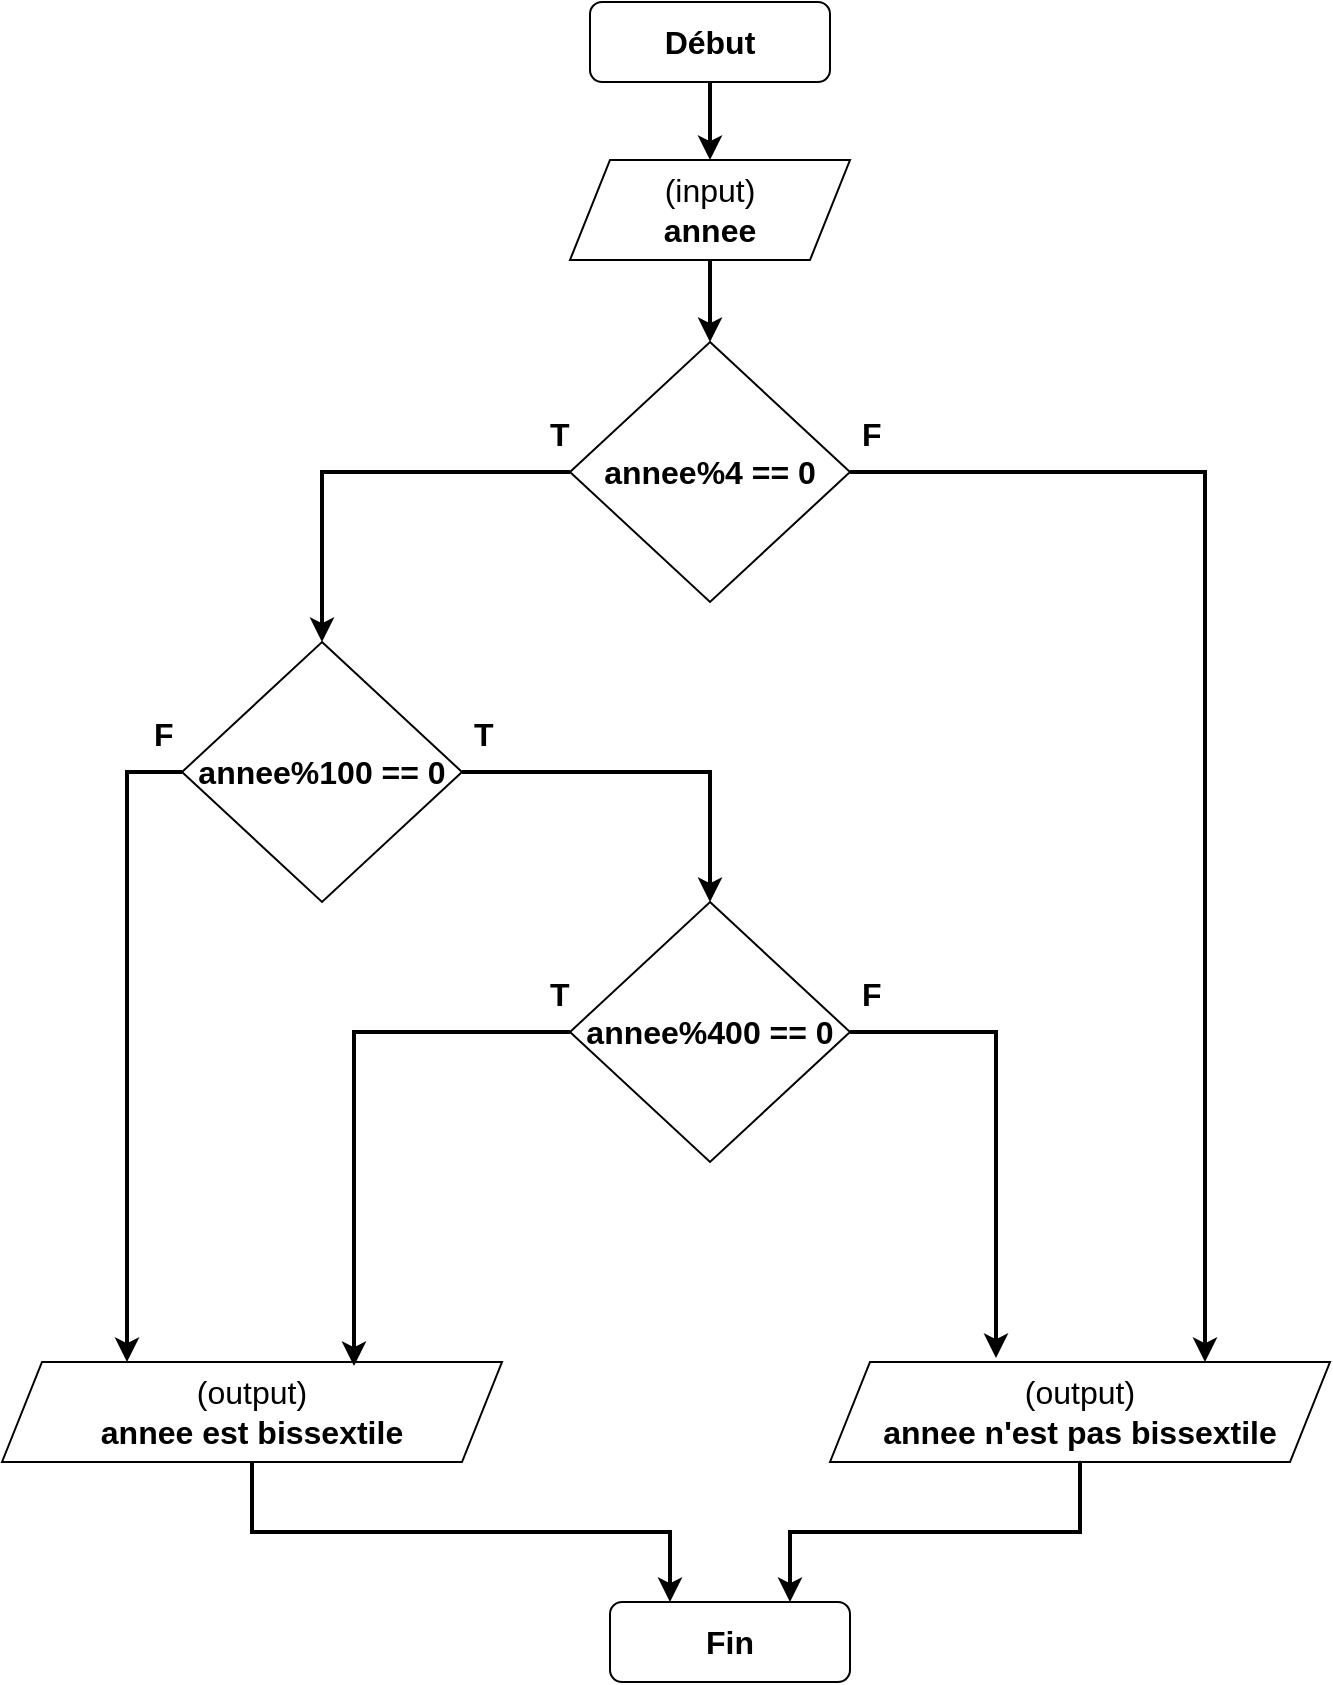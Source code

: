 <mxfile version="20.3.0" type="device"><diagram id="Xymaoiy3S4VHn7mG877u" name="Page-1"><mxGraphModel dx="1102" dy="685" grid="1" gridSize="10" guides="1" tooltips="1" connect="1" arrows="1" fold="1" page="1" pageScale="1" pageWidth="827" pageHeight="1169" math="0" shadow="0"><root><mxCell id="0"/><mxCell id="1" parent="0"/><mxCell id="1IwTo_lAlqDSQGB2Prn5-5" style="edgeStyle=orthogonalEdgeStyle;rounded=0;orthogonalLoop=1;jettySize=auto;html=1;exitX=0.5;exitY=1;exitDx=0;exitDy=0;fontSize=16;strokeWidth=2;" edge="1" parent="1" source="1IwTo_lAlqDSQGB2Prn5-2" target="1IwTo_lAlqDSQGB2Prn5-4"><mxGeometry relative="1" as="geometry"/></mxCell><mxCell id="1IwTo_lAlqDSQGB2Prn5-2" value="&lt;font style=&quot;font-size: 16px;&quot;&gt;&lt;b&gt;Début&lt;/b&gt;&lt;/font&gt;" style="rounded=1;whiteSpace=wrap;html=1;" vertex="1" parent="1"><mxGeometry x="354" y="30" width="120" height="40" as="geometry"/></mxCell><mxCell id="1IwTo_lAlqDSQGB2Prn5-3" value="&lt;font style=&quot;font-size: 16px;&quot;&gt;&lt;b&gt;Fin&lt;/b&gt;&lt;/font&gt;" style="rounded=1;whiteSpace=wrap;html=1;" vertex="1" parent="1"><mxGeometry x="364" y="830" width="120" height="40" as="geometry"/></mxCell><mxCell id="1IwTo_lAlqDSQGB2Prn5-7" style="edgeStyle=orthogonalEdgeStyle;rounded=0;orthogonalLoop=1;jettySize=auto;html=1;exitX=0.5;exitY=1;exitDx=0;exitDy=0;strokeWidth=2;fontSize=16;" edge="1" parent="1" source="1IwTo_lAlqDSQGB2Prn5-4" target="1IwTo_lAlqDSQGB2Prn5-6"><mxGeometry relative="1" as="geometry"/></mxCell><mxCell id="1IwTo_lAlqDSQGB2Prn5-4" value="(input)&lt;br&gt;&lt;b&gt;annee&lt;/b&gt;" style="shape=parallelogram;perimeter=parallelogramPerimeter;whiteSpace=wrap;html=1;fixedSize=1;fontSize=16;" vertex="1" parent="1"><mxGeometry x="344" y="109" width="140" height="50" as="geometry"/></mxCell><mxCell id="1IwTo_lAlqDSQGB2Prn5-10" style="edgeStyle=orthogonalEdgeStyle;rounded=0;orthogonalLoop=1;jettySize=auto;html=1;exitX=1;exitY=0.5;exitDx=0;exitDy=0;entryX=0.75;entryY=0;entryDx=0;entryDy=0;strokeWidth=2;fontSize=16;" edge="1" parent="1" source="1IwTo_lAlqDSQGB2Prn5-6" target="1IwTo_lAlqDSQGB2Prn5-8"><mxGeometry relative="1" as="geometry"/></mxCell><mxCell id="1IwTo_lAlqDSQGB2Prn5-12" style="edgeStyle=orthogonalEdgeStyle;rounded=0;orthogonalLoop=1;jettySize=auto;html=1;exitX=0;exitY=0.5;exitDx=0;exitDy=0;entryX=0.5;entryY=0;entryDx=0;entryDy=0;strokeWidth=2;fontSize=16;" edge="1" parent="1" source="1IwTo_lAlqDSQGB2Prn5-6" target="1IwTo_lAlqDSQGB2Prn5-11"><mxGeometry relative="1" as="geometry"/></mxCell><mxCell id="1IwTo_lAlqDSQGB2Prn5-6" value="&lt;b&gt;annee%4 == 0&lt;/b&gt;" style="rhombus;whiteSpace=wrap;html=1;fontSize=16;" vertex="1" parent="1"><mxGeometry x="344" y="200" width="140" height="130" as="geometry"/></mxCell><mxCell id="1IwTo_lAlqDSQGB2Prn5-19" style="edgeStyle=orthogonalEdgeStyle;rounded=0;orthogonalLoop=1;jettySize=auto;html=1;exitX=0.5;exitY=1;exitDx=0;exitDy=0;entryX=0.75;entryY=0;entryDx=0;entryDy=0;strokeWidth=2;fontSize=16;" edge="1" parent="1" source="1IwTo_lAlqDSQGB2Prn5-8" target="1IwTo_lAlqDSQGB2Prn5-3"><mxGeometry relative="1" as="geometry"/></mxCell><mxCell id="1IwTo_lAlqDSQGB2Prn5-8" value="(output)&lt;br&gt;&lt;b&gt;annee n'est pas bissextile&lt;/b&gt;" style="shape=parallelogram;perimeter=parallelogramPerimeter;whiteSpace=wrap;html=1;fixedSize=1;fontSize=16;" vertex="1" parent="1"><mxGeometry x="474" y="710" width="250" height="50" as="geometry"/></mxCell><mxCell id="1IwTo_lAlqDSQGB2Prn5-18" style="edgeStyle=orthogonalEdgeStyle;rounded=0;orthogonalLoop=1;jettySize=auto;html=1;exitX=0.5;exitY=1;exitDx=0;exitDy=0;entryX=0.25;entryY=0;entryDx=0;entryDy=0;strokeWidth=2;fontSize=16;" edge="1" parent="1" source="1IwTo_lAlqDSQGB2Prn5-9" target="1IwTo_lAlqDSQGB2Prn5-3"><mxGeometry relative="1" as="geometry"/></mxCell><mxCell id="1IwTo_lAlqDSQGB2Prn5-9" value="(output)&lt;br&gt;&lt;b&gt;annee est bissextile&lt;/b&gt;" style="shape=parallelogram;perimeter=parallelogramPerimeter;whiteSpace=wrap;html=1;fixedSize=1;fontSize=16;" vertex="1" parent="1"><mxGeometry x="60" y="710" width="250" height="50" as="geometry"/></mxCell><mxCell id="1IwTo_lAlqDSQGB2Prn5-14" style="edgeStyle=orthogonalEdgeStyle;rounded=0;orthogonalLoop=1;jettySize=auto;html=1;exitX=1;exitY=0.5;exitDx=0;exitDy=0;entryX=0.5;entryY=0;entryDx=0;entryDy=0;strokeWidth=2;fontSize=16;" edge="1" parent="1" source="1IwTo_lAlqDSQGB2Prn5-11" target="1IwTo_lAlqDSQGB2Prn5-13"><mxGeometry relative="1" as="geometry"/></mxCell><mxCell id="1IwTo_lAlqDSQGB2Prn5-17" style="edgeStyle=orthogonalEdgeStyle;rounded=0;orthogonalLoop=1;jettySize=auto;html=1;exitX=0;exitY=0.5;exitDx=0;exitDy=0;entryX=0.25;entryY=0;entryDx=0;entryDy=0;strokeWidth=2;fontSize=16;" edge="1" parent="1" source="1IwTo_lAlqDSQGB2Prn5-11" target="1IwTo_lAlqDSQGB2Prn5-9"><mxGeometry relative="1" as="geometry"/></mxCell><mxCell id="1IwTo_lAlqDSQGB2Prn5-11" value="&lt;b&gt;annee%100 == 0&lt;/b&gt;" style="rhombus;whiteSpace=wrap;html=1;fontSize=16;" vertex="1" parent="1"><mxGeometry x="150" y="350" width="140" height="130" as="geometry"/></mxCell><mxCell id="1IwTo_lAlqDSQGB2Prn5-15" style="edgeStyle=orthogonalEdgeStyle;rounded=0;orthogonalLoop=1;jettySize=auto;html=1;exitX=1;exitY=0.5;exitDx=0;exitDy=0;entryX=0.332;entryY=-0.04;entryDx=0;entryDy=0;entryPerimeter=0;strokeWidth=2;fontSize=16;" edge="1" parent="1" source="1IwTo_lAlqDSQGB2Prn5-13" target="1IwTo_lAlqDSQGB2Prn5-8"><mxGeometry relative="1" as="geometry"/></mxCell><mxCell id="1IwTo_lAlqDSQGB2Prn5-16" style="edgeStyle=orthogonalEdgeStyle;rounded=0;orthogonalLoop=1;jettySize=auto;html=1;exitX=0;exitY=0.5;exitDx=0;exitDy=0;entryX=0.704;entryY=0.04;entryDx=0;entryDy=0;entryPerimeter=0;strokeWidth=2;fontSize=16;" edge="1" parent="1" source="1IwTo_lAlqDSQGB2Prn5-13" target="1IwTo_lAlqDSQGB2Prn5-9"><mxGeometry relative="1" as="geometry"/></mxCell><mxCell id="1IwTo_lAlqDSQGB2Prn5-13" value="&lt;b&gt;annee%400 == 0&lt;/b&gt;" style="rhombus;whiteSpace=wrap;html=1;fontSize=16;" vertex="1" parent="1"><mxGeometry x="344" y="480" width="140" height="130" as="geometry"/></mxCell><mxCell id="1IwTo_lAlqDSQGB2Prn5-20" value="T" style="text;strokeColor=none;fillColor=none;align=left;verticalAlign=middle;spacingLeft=4;spacingRight=4;overflow=hidden;points=[[0,0.5],[1,0.5]];portConstraint=eastwest;rotatable=0;fontSize=16;fontStyle=1" vertex="1" parent="1"><mxGeometry x="328" y="230" width="26" height="30" as="geometry"/></mxCell><mxCell id="1IwTo_lAlqDSQGB2Prn5-21" value="F" style="text;strokeColor=none;fillColor=none;align=left;verticalAlign=middle;spacingLeft=4;spacingRight=4;overflow=hidden;points=[[0,0.5],[1,0.5]];portConstraint=eastwest;rotatable=0;fontSize=16;fontStyle=1" vertex="1" parent="1"><mxGeometry x="484" y="230" width="26" height="30" as="geometry"/></mxCell><mxCell id="1IwTo_lAlqDSQGB2Prn5-22" value="F" style="text;strokeColor=none;fillColor=none;align=left;verticalAlign=middle;spacingLeft=4;spacingRight=4;overflow=hidden;points=[[0,0.5],[1,0.5]];portConstraint=eastwest;rotatable=0;fontSize=16;fontStyle=1" vertex="1" parent="1"><mxGeometry x="130" y="380" width="26" height="30" as="geometry"/></mxCell><mxCell id="1IwTo_lAlqDSQGB2Prn5-23" value="F" style="text;strokeColor=none;fillColor=none;align=left;verticalAlign=middle;spacingLeft=4;spacingRight=4;overflow=hidden;points=[[0,0.5],[1,0.5]];portConstraint=eastwest;rotatable=0;fontSize=16;fontStyle=1" vertex="1" parent="1"><mxGeometry x="484" y="510" width="26" height="30" as="geometry"/></mxCell><mxCell id="1IwTo_lAlqDSQGB2Prn5-24" value="T" style="text;strokeColor=none;fillColor=none;align=left;verticalAlign=middle;spacingLeft=4;spacingRight=4;overflow=hidden;points=[[0,0.5],[1,0.5]];portConstraint=eastwest;rotatable=0;fontSize=16;fontStyle=1" vertex="1" parent="1"><mxGeometry x="290" y="380" width="26" height="30" as="geometry"/></mxCell><mxCell id="1IwTo_lAlqDSQGB2Prn5-25" value="T" style="text;strokeColor=none;fillColor=none;align=left;verticalAlign=middle;spacingLeft=4;spacingRight=4;overflow=hidden;points=[[0,0.5],[1,0.5]];portConstraint=eastwest;rotatable=0;fontSize=16;fontStyle=1" vertex="1" parent="1"><mxGeometry x="328" y="510" width="26" height="30" as="geometry"/></mxCell></root></mxGraphModel></diagram></mxfile>